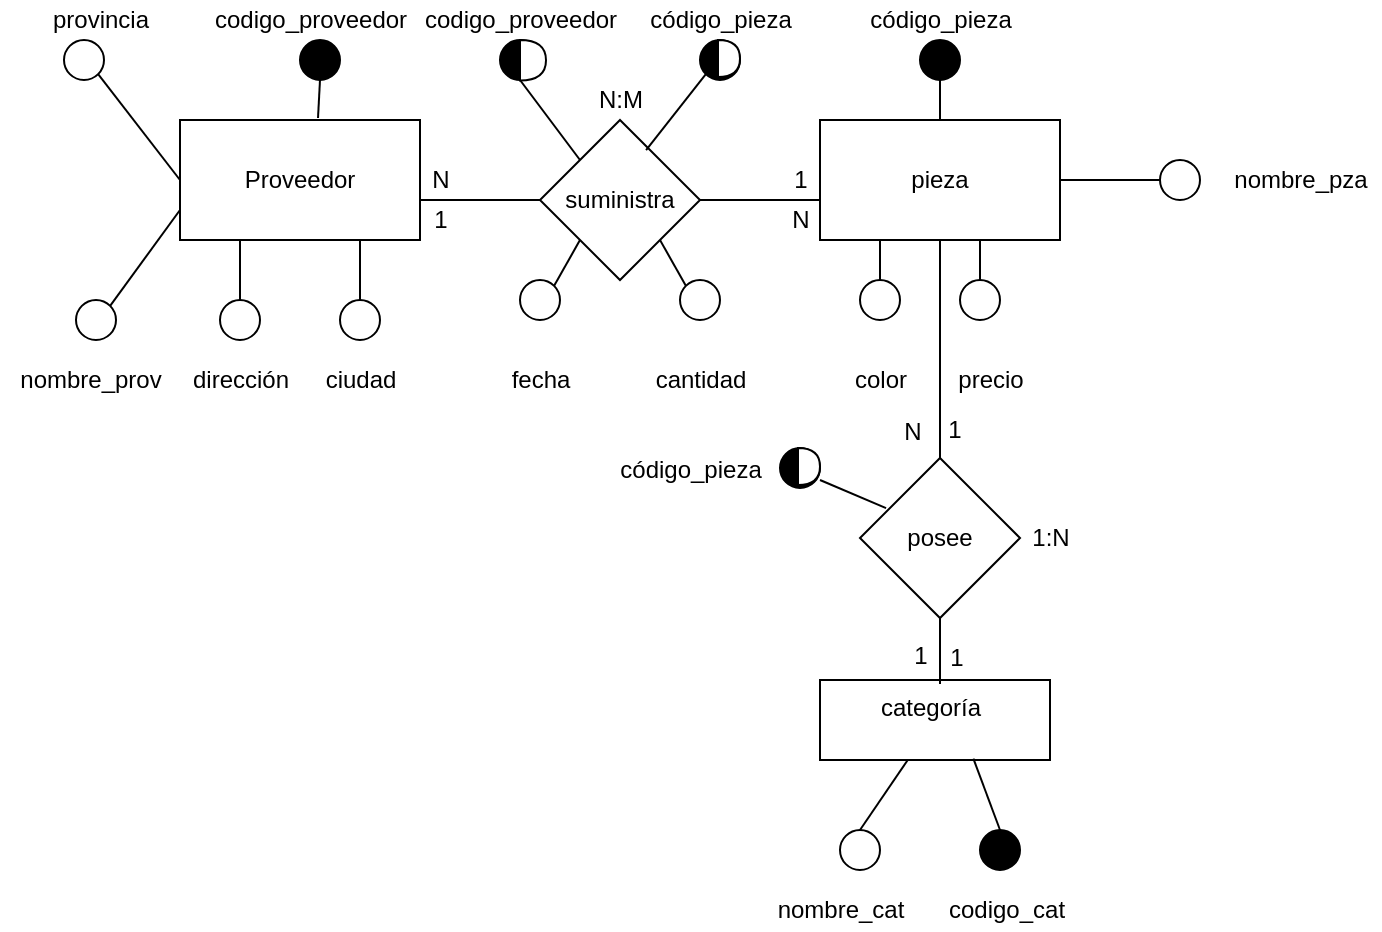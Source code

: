 <mxfile version="18.2.0" type="github"><diagram id="o05IDbOlv7VTxXkbIWkd" name="Page-1"><mxGraphModel dx="1422" dy="794" grid="0" gridSize="10" guides="1" tooltips="1" connect="1" arrows="1" fold="1" page="1" pageScale="1" pageWidth="827" pageHeight="1169" math="0" shadow="0"><root><mxCell id="0"/><mxCell id="1" parent="0"/><mxCell id="ThfSuPkC4lAdlmddZQNO-1" value="Proveedor" style="whiteSpace=wrap;html=1;" parent="1" vertex="1"><mxGeometry x="120" y="200" width="120" height="60" as="geometry"/></mxCell><mxCell id="ThfSuPkC4lAdlmddZQNO-2" value="" style="ellipse;whiteSpace=wrap;html=1;aspect=fixed;" parent="1" vertex="1"><mxGeometry x="68" y="290" width="20" height="20" as="geometry"/></mxCell><mxCell id="ThfSuPkC4lAdlmddZQNO-3" value="nombre_prov" style="text;html=1;align=center;verticalAlign=middle;resizable=0;points=[];autosize=1;strokeColor=none;fillColor=none;" parent="1" vertex="1"><mxGeometry x="30" y="320" width="90" height="20" as="geometry"/></mxCell><mxCell id="ThfSuPkC4lAdlmddZQNO-4" value="" style="ellipse;whiteSpace=wrap;html=1;aspect=fixed;" parent="1" vertex="1"><mxGeometry x="140" y="290" width="20" height="20" as="geometry"/></mxCell><mxCell id="ThfSuPkC4lAdlmddZQNO-5" value="dirección" style="text;html=1;align=center;verticalAlign=middle;resizable=0;points=[];autosize=1;strokeColor=none;fillColor=none;" parent="1" vertex="1"><mxGeometry x="120" y="320" width="60" height="20" as="geometry"/></mxCell><mxCell id="ThfSuPkC4lAdlmddZQNO-6" value="" style="ellipse;whiteSpace=wrap;html=1;aspect=fixed;" parent="1" vertex="1"><mxGeometry x="200" y="290" width="20" height="20" as="geometry"/></mxCell><mxCell id="ThfSuPkC4lAdlmddZQNO-7" value="ciudad" style="text;html=1;align=center;verticalAlign=middle;resizable=0;points=[];autosize=1;strokeColor=none;fillColor=none;" parent="1" vertex="1"><mxGeometry x="185" y="320" width="50" height="20" as="geometry"/></mxCell><mxCell id="ThfSuPkC4lAdlmddZQNO-8" value="" style="ellipse;whiteSpace=wrap;html=1;aspect=fixed;" parent="1" vertex="1"><mxGeometry x="62" y="160" width="20" height="20" as="geometry"/></mxCell><mxCell id="ThfSuPkC4lAdlmddZQNO-9" value="provincia" style="text;html=1;align=center;verticalAlign=middle;resizable=0;points=[];autosize=1;strokeColor=none;fillColor=none;" parent="1" vertex="1"><mxGeometry x="50" y="140" width="60" height="20" as="geometry"/></mxCell><mxCell id="ThfSuPkC4lAdlmddZQNO-10" value="" style="ellipse;whiteSpace=wrap;html=1;aspect=fixed;fillColor=#000000;" parent="1" vertex="1"><mxGeometry x="180" y="160" width="20" height="20" as="geometry"/></mxCell><mxCell id="ThfSuPkC4lAdlmddZQNO-11" value="codigo_proveedor" style="text;html=1;align=center;verticalAlign=middle;resizable=0;points=[];autosize=1;strokeColor=none;fillColor=none;" parent="1" vertex="1"><mxGeometry x="130" y="140" width="110" height="20" as="geometry"/></mxCell><mxCell id="ThfSuPkC4lAdlmddZQNO-12" value="pieza" style="rounded=0;whiteSpace=wrap;html=1;" parent="1" vertex="1"><mxGeometry x="440" y="200" width="120" height="60" as="geometry"/></mxCell><mxCell id="ThfSuPkC4lAdlmddZQNO-14" value="código_pieza" style="text;html=1;align=center;verticalAlign=middle;resizable=0;points=[];autosize=1;strokeColor=none;fillColor=none;" parent="1" vertex="1"><mxGeometry x="455" y="140" width="90" height="20" as="geometry"/></mxCell><mxCell id="ThfSuPkC4lAdlmddZQNO-15" value="" style="ellipse;whiteSpace=wrap;html=1;aspect=fixed;" parent="1" vertex="1"><mxGeometry x="610" y="220" width="20" height="20" as="geometry"/></mxCell><mxCell id="ThfSuPkC4lAdlmddZQNO-16" value="nombre_pza" style="text;html=1;align=center;verticalAlign=middle;resizable=0;points=[];autosize=1;strokeColor=none;fillColor=none;" parent="1" vertex="1"><mxGeometry x="640" y="220" width="80" height="20" as="geometry"/></mxCell><mxCell id="ThfSuPkC4lAdlmddZQNO-19" value="" style="ellipse;whiteSpace=wrap;html=1;aspect=fixed;" parent="1" vertex="1"><mxGeometry x="460" y="280" width="20" height="20" as="geometry"/></mxCell><mxCell id="ThfSuPkC4lAdlmddZQNO-20" value="color" style="text;html=1;align=center;verticalAlign=middle;resizable=0;points=[];autosize=1;strokeColor=none;fillColor=none;" parent="1" vertex="1"><mxGeometry x="450" y="320" width="40" height="20" as="geometry"/></mxCell><mxCell id="ThfSuPkC4lAdlmddZQNO-21" value="" style="ellipse;whiteSpace=wrap;html=1;aspect=fixed;" parent="1" vertex="1"><mxGeometry x="510" y="280" width="20" height="20" as="geometry"/></mxCell><mxCell id="ThfSuPkC4lAdlmddZQNO-22" value="precio" style="text;html=1;align=center;verticalAlign=middle;resizable=0;points=[];autosize=1;strokeColor=none;fillColor=none;" parent="1" vertex="1"><mxGeometry x="500" y="320" width="50" height="20" as="geometry"/></mxCell><mxCell id="ThfSuPkC4lAdlmddZQNO-24" value="categoría" style="text;html=1;align=center;verticalAlign=middle;resizable=0;points=[];autosize=1;strokeColor=none;fillColor=none;" parent="1" vertex="1"><mxGeometry x="460" y="484" width="70" height="20" as="geometry"/></mxCell><mxCell id="ThfSuPkC4lAdlmddZQNO-25" value="" style="endArrow=none;html=1;rounded=0;exitX=1;exitY=0;exitDx=0;exitDy=0;entryX=0;entryY=0.75;entryDx=0;entryDy=0;" parent="1" source="ThfSuPkC4lAdlmddZQNO-2" target="ThfSuPkC4lAdlmddZQNO-1" edge="1"><mxGeometry width="50" height="50" relative="1" as="geometry"><mxPoint x="70" y="290" as="sourcePoint"/><mxPoint x="120" y="240" as="targetPoint"/></mxGeometry></mxCell><mxCell id="ThfSuPkC4lAdlmddZQNO-27" value="" style="endArrow=none;html=1;rounded=0;exitX=1;exitY=1;exitDx=0;exitDy=0;entryX=0;entryY=0.5;entryDx=0;entryDy=0;" parent="1" source="ThfSuPkC4lAdlmddZQNO-8" target="ThfSuPkC4lAdlmddZQNO-1" edge="1"><mxGeometry width="50" height="50" relative="1" as="geometry"><mxPoint x="70" y="270" as="sourcePoint"/><mxPoint x="120" y="220" as="targetPoint"/></mxGeometry></mxCell><mxCell id="ThfSuPkC4lAdlmddZQNO-29" value="" style="endArrow=none;html=1;rounded=0;exitX=0.575;exitY=-0.017;exitDx=0;exitDy=0;exitPerimeter=0;entryX=0.5;entryY=1;entryDx=0;entryDy=0;" parent="1" source="ThfSuPkC4lAdlmddZQNO-1" target="ThfSuPkC4lAdlmddZQNO-10" edge="1"><mxGeometry width="50" height="50" relative="1" as="geometry"><mxPoint x="140" y="210" as="sourcePoint"/><mxPoint x="190" y="180" as="targetPoint"/></mxGeometry></mxCell><mxCell id="ThfSuPkC4lAdlmddZQNO-32" value="" style="endArrow=none;html=1;rounded=0;exitX=0.5;exitY=0;exitDx=0;exitDy=0;entryX=0.25;entryY=1;entryDx=0;entryDy=0;" parent="1" source="ThfSuPkC4lAdlmddZQNO-4" target="ThfSuPkC4lAdlmddZQNO-1" edge="1"><mxGeometry width="50" height="50" relative="1" as="geometry"><mxPoint x="100" y="310" as="sourcePoint"/><mxPoint x="150" y="270" as="targetPoint"/></mxGeometry></mxCell><mxCell id="ThfSuPkC4lAdlmddZQNO-33" value="" style="endArrow=none;html=1;rounded=0;exitX=0.5;exitY=0;exitDx=0;exitDy=0;" parent="1" source="ThfSuPkC4lAdlmddZQNO-6" edge="1"><mxGeometry width="50" height="50" relative="1" as="geometry"><mxPoint x="160" y="310" as="sourcePoint"/><mxPoint x="210" y="260" as="targetPoint"/></mxGeometry></mxCell><mxCell id="ThfSuPkC4lAdlmddZQNO-35" value="" style="endArrow=none;html=1;rounded=0;exitX=1;exitY=0.5;exitDx=0;exitDy=0;entryX=0;entryY=0.5;entryDx=0;entryDy=0;" parent="1" source="ThfSuPkC4lAdlmddZQNO-12" target="ThfSuPkC4lAdlmddZQNO-15" edge="1"><mxGeometry width="50" height="50" relative="1" as="geometry"><mxPoint x="570" y="255" as="sourcePoint"/><mxPoint x="640" y="220" as="targetPoint"/></mxGeometry></mxCell><mxCell id="ThfSuPkC4lAdlmddZQNO-36" value="" style="endArrow=none;html=1;rounded=0;exitX=0.5;exitY=1;exitDx=0;exitDy=0;entryX=0.5;entryY=0;entryDx=0;entryDy=0;" parent="1" source="ThfSuPkC4lAdlmddZQNO-12" target="ThfSuPkC4lAdlmddZQNO-82" edge="1"><mxGeometry width="50" height="50" relative="1" as="geometry"><mxPoint x="540" y="430" as="sourcePoint"/><mxPoint x="500" y="361" as="targetPoint"/></mxGeometry></mxCell><mxCell id="ThfSuPkC4lAdlmddZQNO-40" value="" style="endArrow=none;html=1;rounded=0;exitX=0.5;exitY=0;exitDx=0;exitDy=0;" parent="1" source="ThfSuPkC4lAdlmddZQNO-19" edge="1"><mxGeometry width="50" height="50" relative="1" as="geometry"><mxPoint x="420" y="310" as="sourcePoint"/><mxPoint x="470" y="260" as="targetPoint"/></mxGeometry></mxCell><mxCell id="ThfSuPkC4lAdlmddZQNO-41" value="" style="endArrow=none;html=1;rounded=0;exitX=0.5;exitY=0;exitDx=0;exitDy=0;" parent="1" source="ThfSuPkC4lAdlmddZQNO-21" edge="1"><mxGeometry width="50" height="50" relative="1" as="geometry"><mxPoint x="540" y="430" as="sourcePoint"/><mxPoint x="520" y="260" as="targetPoint"/></mxGeometry></mxCell><mxCell id="ThfSuPkC4lAdlmddZQNO-42" value="suministra" style="rhombus;whiteSpace=wrap;html=1;fillColor=#FFFFFF;" parent="1" vertex="1"><mxGeometry x="300" y="200" width="80" height="80" as="geometry"/></mxCell><mxCell id="ThfSuPkC4lAdlmddZQNO-43" value="" style="endArrow=none;html=1;rounded=0;entryX=0;entryY=0.5;entryDx=0;entryDy=0;" parent="1" target="ThfSuPkC4lAdlmddZQNO-42" edge="1"><mxGeometry width="50" height="50" relative="1" as="geometry"><mxPoint x="240" y="240" as="sourcePoint"/><mxPoint x="300" y="210" as="targetPoint"/></mxGeometry></mxCell><mxCell id="ThfSuPkC4lAdlmddZQNO-44" value="" style="endArrow=none;html=1;rounded=0;exitX=1;exitY=0.5;exitDx=0;exitDy=0;" parent="1" source="ThfSuPkC4lAdlmddZQNO-42" edge="1"><mxGeometry width="50" height="50" relative="1" as="geometry"><mxPoint x="389" y="290" as="sourcePoint"/><mxPoint x="440" y="240" as="targetPoint"/></mxGeometry></mxCell><mxCell id="ThfSuPkC4lAdlmddZQNO-46" value="" style="ellipse;whiteSpace=wrap;html=1;aspect=fixed;" parent="1" vertex="1"><mxGeometry x="290" y="280" width="20" height="20" as="geometry"/></mxCell><mxCell id="ThfSuPkC4lAdlmddZQNO-47" value="fecha" style="text;html=1;align=center;verticalAlign=middle;resizable=0;points=[];autosize=1;strokeColor=none;fillColor=none;" parent="1" vertex="1"><mxGeometry x="280" y="320" width="40" height="20" as="geometry"/></mxCell><mxCell id="ThfSuPkC4lAdlmddZQNO-48" value="" style="ellipse;whiteSpace=wrap;html=1;aspect=fixed;" parent="1" vertex="1"><mxGeometry x="370" y="280" width="20" height="20" as="geometry"/></mxCell><mxCell id="ThfSuPkC4lAdlmddZQNO-49" value="cantidad" style="text;html=1;align=center;verticalAlign=middle;resizable=0;points=[];autosize=1;strokeColor=none;fillColor=none;" parent="1" vertex="1"><mxGeometry x="350" y="320" width="60" height="20" as="geometry"/></mxCell><mxCell id="ThfSuPkC4lAdlmddZQNO-50" value="1" style="text;html=1;align=center;verticalAlign=middle;resizable=0;points=[];autosize=1;strokeColor=none;fillColor=none;" parent="1" vertex="1"><mxGeometry x="420" y="220" width="20" height="20" as="geometry"/></mxCell><mxCell id="ThfSuPkC4lAdlmddZQNO-51" value="N" style="text;html=1;align=center;verticalAlign=middle;resizable=0;points=[];autosize=1;strokeColor=none;fillColor=none;" parent="1" vertex="1"><mxGeometry x="240" y="220" width="20" height="20" as="geometry"/></mxCell><mxCell id="ThfSuPkC4lAdlmddZQNO-53" value="1" style="text;html=1;align=center;verticalAlign=middle;resizable=0;points=[];autosize=1;strokeColor=none;fillColor=none;" parent="1" vertex="1"><mxGeometry x="240" y="240" width="20" height="20" as="geometry"/></mxCell><mxCell id="ThfSuPkC4lAdlmddZQNO-54" value="N" style="text;html=1;align=center;verticalAlign=middle;resizable=0;points=[];autosize=1;strokeColor=none;fillColor=none;" parent="1" vertex="1"><mxGeometry x="420" y="240" width="20" height="20" as="geometry"/></mxCell><mxCell id="ThfSuPkC4lAdlmddZQNO-55" value="N:M" style="text;html=1;align=center;verticalAlign=middle;resizable=0;points=[];autosize=1;strokeColor=none;fillColor=none;" parent="1" vertex="1"><mxGeometry x="320" y="180" width="40" height="20" as="geometry"/></mxCell><mxCell id="ThfSuPkC4lAdlmddZQNO-57" value="" style="endArrow=none;html=1;rounded=0;exitX=1;exitY=0;exitDx=0;exitDy=0;entryX=0;entryY=1;entryDx=0;entryDy=0;" parent="1" source="ThfSuPkC4lAdlmddZQNO-46" target="ThfSuPkC4lAdlmddZQNO-42" edge="1"><mxGeometry width="50" height="50" relative="1" as="geometry"><mxPoint x="270" y="310" as="sourcePoint"/><mxPoint x="320" y="260" as="targetPoint"/></mxGeometry></mxCell><mxCell id="ThfSuPkC4lAdlmddZQNO-58" value="" style="endArrow=none;html=1;rounded=0;exitX=0;exitY=0;exitDx=0;exitDy=0;entryX=1;entryY=1;entryDx=0;entryDy=0;" parent="1" source="ThfSuPkC4lAdlmddZQNO-48" target="ThfSuPkC4lAdlmddZQNO-42" edge="1"><mxGeometry width="50" height="50" relative="1" as="geometry"><mxPoint x="320" y="310" as="sourcePoint"/><mxPoint x="370" y="260" as="targetPoint"/></mxGeometry></mxCell><mxCell id="ThfSuPkC4lAdlmddZQNO-60" value="" style="rounded=0;whiteSpace=wrap;html=1;fillColor=none;" parent="1" vertex="1"><mxGeometry x="440" y="480" width="115" height="40" as="geometry"/></mxCell><mxCell id="ThfSuPkC4lAdlmddZQNO-61" value="" style="ellipse;whiteSpace=wrap;html=1;aspect=fixed;" parent="1" vertex="1"><mxGeometry x="450" y="555" width="20" height="20" as="geometry"/></mxCell><mxCell id="ThfSuPkC4lAdlmddZQNO-62" value="nombre_cat" style="text;html=1;align=center;verticalAlign=middle;resizable=0;points=[];autosize=1;strokeColor=none;fillColor=none;" parent="1" vertex="1"><mxGeometry x="410" y="585" width="80" height="20" as="geometry"/></mxCell><mxCell id="ThfSuPkC4lAdlmddZQNO-63" value="" style="ellipse;whiteSpace=wrap;html=1;aspect=fixed;fillColor=#000000;" parent="1" vertex="1"><mxGeometry x="520" y="555" width="20" height="20" as="geometry"/></mxCell><mxCell id="ThfSuPkC4lAdlmddZQNO-64" value="codigo_cat" style="text;html=1;align=center;verticalAlign=middle;resizable=0;points=[];autosize=1;strokeColor=none;fillColor=none;" parent="1" vertex="1"><mxGeometry x="498" y="585" width="70" height="20" as="geometry"/></mxCell><mxCell id="ThfSuPkC4lAdlmddZQNO-67" value="" style="ellipse;whiteSpace=wrap;html=1;aspect=fixed;fillColor=#000000;" parent="1" vertex="1"><mxGeometry x="280" y="160" width="20" height="20" as="geometry"/></mxCell><mxCell id="ThfSuPkC4lAdlmddZQNO-68" value="" style="ellipse;whiteSpace=wrap;html=1;aspect=fixed;fillColor=#000000;" parent="1" vertex="1"><mxGeometry x="380" y="160" width="20" height="20" as="geometry"/></mxCell><mxCell id="ThfSuPkC4lAdlmddZQNO-69" value="codigo_proveedor" style="text;html=1;align=center;verticalAlign=middle;resizable=0;points=[];autosize=1;strokeColor=none;fillColor=none;" parent="1" vertex="1"><mxGeometry x="235" y="140" width="110" height="20" as="geometry"/></mxCell><mxCell id="ThfSuPkC4lAdlmddZQNO-70" value="código_pieza" style="text;html=1;align=center;verticalAlign=middle;resizable=0;points=[];autosize=1;strokeColor=none;fillColor=none;" parent="1" vertex="1"><mxGeometry x="345" y="140" width="90" height="20" as="geometry"/></mxCell><mxCell id="ThfSuPkC4lAdlmddZQNO-73" value="" style="endArrow=none;html=1;rounded=0;exitX=0.5;exitY=0;exitDx=0;exitDy=0;" parent="1" source="ThfSuPkC4lAdlmddZQNO-61" target="ThfSuPkC4lAdlmddZQNO-60" edge="1"><mxGeometry width="50" height="50" relative="1" as="geometry"><mxPoint x="540" y="430" as="sourcePoint"/><mxPoint x="469" y="508" as="targetPoint"/></mxGeometry></mxCell><mxCell id="ThfSuPkC4lAdlmddZQNO-74" value="" style="endArrow=none;html=1;rounded=0;exitX=0.5;exitY=0;exitDx=0;exitDy=0;entryX=0.667;entryY=0.983;entryDx=0;entryDy=0;entryPerimeter=0;" parent="1" source="ThfSuPkC4lAdlmddZQNO-63" target="ThfSuPkC4lAdlmddZQNO-60" edge="1"><mxGeometry width="50" height="50" relative="1" as="geometry"><mxPoint x="540" y="430" as="sourcePoint"/><mxPoint x="590" y="380" as="targetPoint"/></mxGeometry></mxCell><mxCell id="ThfSuPkC4lAdlmddZQNO-75" value="" style="endArrow=none;html=1;rounded=0;exitX=0;exitY=0;exitDx=0;exitDy=0;entryX=0.5;entryY=1;entryDx=0;entryDy=0;" parent="1" source="ThfSuPkC4lAdlmddZQNO-42" target="ThfSuPkC4lAdlmddZQNO-67" edge="1"><mxGeometry width="50" height="50" relative="1" as="geometry"><mxPoint x="250" y="230" as="sourcePoint"/><mxPoint x="300" y="170" as="targetPoint"/></mxGeometry></mxCell><mxCell id="ThfSuPkC4lAdlmddZQNO-76" value="" style="endArrow=none;html=1;rounded=0;exitX=0.663;exitY=0.188;exitDx=0;exitDy=0;exitPerimeter=0;entryX=0;entryY=1;entryDx=0;entryDy=0;" parent="1" source="ThfSuPkC4lAdlmddZQNO-42" target="ThfSuPkC4lAdlmddZQNO-68" edge="1"><mxGeometry width="50" height="50" relative="1" as="geometry"><mxPoint x="330" y="230" as="sourcePoint"/><mxPoint x="380" y="180" as="targetPoint"/></mxGeometry></mxCell><mxCell id="ThfSuPkC4lAdlmddZQNO-13" value="" style="ellipse;whiteSpace=wrap;html=1;aspect=fixed;fillColor=#000000;" parent="1" vertex="1"><mxGeometry x="490" y="160" width="20" height="20" as="geometry"/></mxCell><mxCell id="ThfSuPkC4lAdlmddZQNO-79" value="" style="endArrow=none;html=1;rounded=0;exitX=0.5;exitY=0;exitDx=0;exitDy=0;" parent="1" source="ThfSuPkC4lAdlmddZQNO-12" target="ThfSuPkC4lAdlmddZQNO-13" edge="1"><mxGeometry width="50" height="50" relative="1" as="geometry"><mxPoint x="500" y="200" as="sourcePoint"/><mxPoint x="500" y="150" as="targetPoint"/></mxGeometry></mxCell><mxCell id="ThfSuPkC4lAdlmddZQNO-82" value="posee" style="rhombus;whiteSpace=wrap;html=1;fillColor=#FFFFFF;" parent="1" vertex="1"><mxGeometry x="460" y="369" width="80" height="80" as="geometry"/></mxCell><mxCell id="ThfSuPkC4lAdlmddZQNO-85" value="" style="endArrow=none;html=1;rounded=0;exitX=0.5;exitY=1;exitDx=0;exitDy=0;" parent="1" source="ThfSuPkC4lAdlmddZQNO-82" edge="1"><mxGeometry width="50" height="50" relative="1" as="geometry"><mxPoint x="541" y="431" as="sourcePoint"/><mxPoint x="500" y="482" as="targetPoint"/></mxGeometry></mxCell><mxCell id="ThfSuPkC4lAdlmddZQNO-86" value="" style="shape=or;whiteSpace=wrap;html=1;fillColor=#FFFFFF;" parent="1" vertex="1"><mxGeometry x="290" y="160" width="13" height="20.25" as="geometry"/></mxCell><mxCell id="ThfSuPkC4lAdlmddZQNO-89" value="" style="shape=or;whiteSpace=wrap;html=1;fillColor=#FFFFFF;" parent="1" vertex="1"><mxGeometry x="389" y="160" width="11" height="18.5" as="geometry"/></mxCell><mxCell id="R_mTEn4VPUiUG4FRFeab-1" value="1" style="text;html=1;align=center;verticalAlign=middle;resizable=0;points=[];autosize=1;strokeColor=none;fillColor=none;" vertex="1" parent="1"><mxGeometry x="498" y="346" width="17" height="18" as="geometry"/></mxCell><mxCell id="R_mTEn4VPUiUG4FRFeab-2" value="1" style="text;html=1;align=center;verticalAlign=middle;resizable=0;points=[];autosize=1;strokeColor=none;fillColor=none;" vertex="1" parent="1"><mxGeometry x="499" y="460" width="17" height="18" as="geometry"/></mxCell><mxCell id="R_mTEn4VPUiUG4FRFeab-3" value="1" style="text;html=1;align=center;verticalAlign=middle;resizable=0;points=[];autosize=1;strokeColor=none;fillColor=none;" vertex="1" parent="1"><mxGeometry x="481" y="459" width="17" height="18" as="geometry"/></mxCell><mxCell id="R_mTEn4VPUiUG4FRFeab-4" value="N" style="text;html=1;align=center;verticalAlign=middle;resizable=0;points=[];autosize=1;strokeColor=none;fillColor=none;" vertex="1" parent="1"><mxGeometry x="476" y="347" width="19" height="18" as="geometry"/></mxCell><mxCell id="R_mTEn4VPUiUG4FRFeab-5" value="1:N" style="text;html=1;align=center;verticalAlign=middle;resizable=0;points=[];autosize=1;strokeColor=none;fillColor=none;" vertex="1" parent="1"><mxGeometry x="540" y="400" width="29" height="18" as="geometry"/></mxCell><mxCell id="R_mTEn4VPUiUG4FRFeab-7" value="" style="ellipse;whiteSpace=wrap;html=1;aspect=fixed;fillColor=#000000;" vertex="1" parent="1"><mxGeometry x="420" y="364" width="20" height="20" as="geometry"/></mxCell><mxCell id="R_mTEn4VPUiUG4FRFeab-8" value="" style="endArrow=none;html=1;rounded=0;exitX=0.163;exitY=0.313;exitDx=0;exitDy=0;exitPerimeter=0;" edge="1" parent="1" source="ThfSuPkC4lAdlmddZQNO-82"><mxGeometry width="50" height="50" relative="1" as="geometry"><mxPoint x="390" y="430" as="sourcePoint"/><mxPoint x="440" y="380" as="targetPoint"/></mxGeometry></mxCell><mxCell id="R_mTEn4VPUiUG4FRFeab-9" value="" style="shape=or;whiteSpace=wrap;html=1;fillColor=#FFFFFF;" vertex="1" parent="1"><mxGeometry x="429" y="364" width="11" height="18.5" as="geometry"/></mxCell><mxCell id="R_mTEn4VPUiUG4FRFeab-10" value="código_pieza" style="text;html=1;align=center;verticalAlign=middle;resizable=0;points=[];autosize=1;strokeColor=none;fillColor=none;" vertex="1" parent="1"><mxGeometry x="330" y="365" width="90" height="20" as="geometry"/></mxCell></root></mxGraphModel></diagram></mxfile>